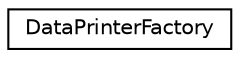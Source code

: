 digraph "Graphical Class Hierarchy"
{
  edge [fontname="Helvetica",fontsize="10",labelfontname="Helvetica",labelfontsize="10"];
  node [fontname="Helvetica",fontsize="10",shape=record];
  rankdir="LR";
  Node0 [label="DataPrinterFactory",height=0.2,width=0.4,color="black", fillcolor="white", style="filled",URL="$class_data_printer_factory.html"];
}
